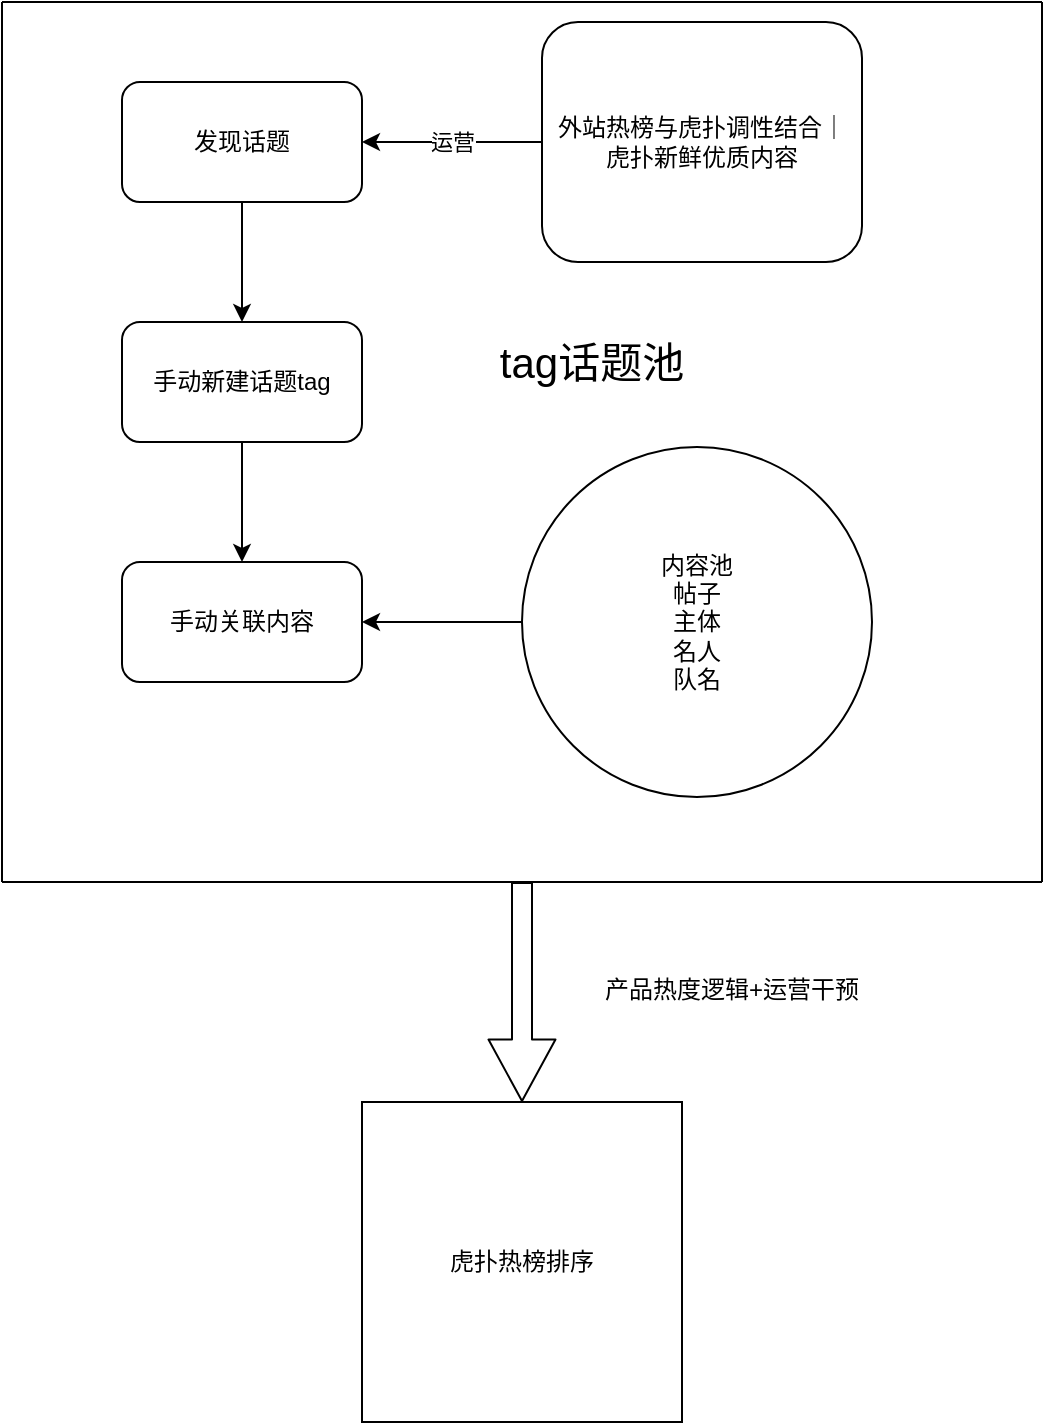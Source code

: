 <mxfile version="14.4.3" type="github"><diagram id="HZWlrgie8WIp0M1QhZZZ" name="Page-1"><mxGraphModel dx="1306" dy="852" grid="1" gridSize="10" guides="1" tooltips="1" connect="1" arrows="1" fold="1" page="1" pageScale="1" pageWidth="827" pageHeight="1169" math="0" shadow="0"><root><mxCell id="0"/><mxCell id="1" parent="0"/><mxCell id="J6jCSB1dyrti7ZynD0dt-1" value="发现话题" style="rounded=1;whiteSpace=wrap;html=1;" parent="1" vertex="1"><mxGeometry x="100" y="120" width="120" height="60" as="geometry"/></mxCell><mxCell id="fl0qowaEnv3m5JJGqabM-1" value="手动新建话题tag" style="rounded=1;whiteSpace=wrap;html=1;" parent="1" vertex="1"><mxGeometry x="100" y="240" width="120" height="60" as="geometry"/></mxCell><mxCell id="fl0qowaEnv3m5JJGqabM-2" value="手动关联内容" style="rounded=1;whiteSpace=wrap;html=1;" parent="1" vertex="1"><mxGeometry x="100" y="360" width="120" height="60" as="geometry"/></mxCell><mxCell id="fl0qowaEnv3m5JJGqabM-4" value="内容池&lt;br&gt;帖子&lt;br&gt;主体&lt;br&gt;名人&lt;br&gt;队名" style="ellipse;whiteSpace=wrap;html=1;aspect=fixed;" parent="1" vertex="1"><mxGeometry x="300" y="302.5" width="175" height="175" as="geometry"/></mxCell><mxCell id="fl0qowaEnv3m5JJGqabM-5" value="" style="endArrow=classic;html=1;exitX=0;exitY=0.5;exitDx=0;exitDy=0;entryX=1;entryY=0.5;entryDx=0;entryDy=0;" parent="1" source="fl0qowaEnv3m5JJGqabM-4" target="fl0qowaEnv3m5JJGqabM-2" edge="1"><mxGeometry width="50" height="50" relative="1" as="geometry"><mxPoint x="380" y="340" as="sourcePoint"/><mxPoint x="430" y="290" as="targetPoint"/></mxGeometry></mxCell><mxCell id="fl0qowaEnv3m5JJGqabM-6" value="外站热榜与虎扑调性结合｜&lt;br&gt;虎扑新鲜优质内容" style="rounded=1;whiteSpace=wrap;html=1;" parent="1" vertex="1"><mxGeometry x="310" y="90" width="160" height="120" as="geometry"/></mxCell><mxCell id="fl0qowaEnv3m5JJGqabM-7" value="" style="endArrow=classic;html=1;exitX=0;exitY=0.5;exitDx=0;exitDy=0;entryX=1;entryY=0.5;entryDx=0;entryDy=0;" parent="1" source="fl0qowaEnv3m5JJGqabM-6" target="J6jCSB1dyrti7ZynD0dt-1" edge="1"><mxGeometry relative="1" as="geometry"><mxPoint x="350" y="300" as="sourcePoint"/><mxPoint x="450" y="300" as="targetPoint"/></mxGeometry></mxCell><mxCell id="fl0qowaEnv3m5JJGqabM-8" value="运营" style="edgeLabel;resizable=0;html=1;align=center;verticalAlign=middle;" parent="fl0qowaEnv3m5JJGqabM-7" connectable="0" vertex="1"><mxGeometry relative="1" as="geometry"/></mxCell><mxCell id="fl0qowaEnv3m5JJGqabM-9" value="" style="endArrow=classic;html=1;exitX=0.5;exitY=1;exitDx=0;exitDy=0;entryX=0.5;entryY=0;entryDx=0;entryDy=0;" parent="1" source="J6jCSB1dyrti7ZynD0dt-1" target="fl0qowaEnv3m5JJGqabM-1" edge="1"><mxGeometry width="50" height="50" relative="1" as="geometry"><mxPoint x="380" y="330" as="sourcePoint"/><mxPoint x="430" y="280" as="targetPoint"/></mxGeometry></mxCell><mxCell id="fl0qowaEnv3m5JJGqabM-10" value="" style="endArrow=classic;html=1;exitX=0.5;exitY=1;exitDx=0;exitDy=0;entryX=0.5;entryY=0;entryDx=0;entryDy=0;" parent="1" source="fl0qowaEnv3m5JJGqabM-1" target="fl0qowaEnv3m5JJGqabM-2" edge="1"><mxGeometry width="50" height="50" relative="1" as="geometry"><mxPoint x="380" y="330" as="sourcePoint"/><mxPoint x="430" y="280" as="targetPoint"/></mxGeometry></mxCell><mxCell id="fl0qowaEnv3m5JJGqabM-12" value="" style="endArrow=none;html=1;" parent="1" edge="1"><mxGeometry width="50" height="50" relative="1" as="geometry"><mxPoint x="40" y="80" as="sourcePoint"/><mxPoint x="40" y="520" as="targetPoint"/></mxGeometry></mxCell><mxCell id="fl0qowaEnv3m5JJGqabM-13" value="" style="endArrow=none;html=1;" parent="1" edge="1"><mxGeometry width="50" height="50" relative="1" as="geometry"><mxPoint x="560" y="80" as="sourcePoint"/><mxPoint x="560" y="520" as="targetPoint"/></mxGeometry></mxCell><mxCell id="fl0qowaEnv3m5JJGqabM-14" value="" style="endArrow=none;html=1;" parent="1" edge="1"><mxGeometry width="50" height="50" relative="1" as="geometry"><mxPoint x="560" y="520" as="sourcePoint"/><mxPoint x="40" y="520" as="targetPoint"/></mxGeometry></mxCell><mxCell id="fl0qowaEnv3m5JJGqabM-15" value="" style="endArrow=none;html=1;" parent="1" edge="1"><mxGeometry width="50" height="50" relative="1" as="geometry"><mxPoint x="560" y="80" as="sourcePoint"/><mxPoint x="40" y="80" as="targetPoint"/></mxGeometry></mxCell><mxCell id="fl0qowaEnv3m5JJGqabM-16" value="&lt;font style=&quot;font-size: 21px&quot;&gt;tag话题池&lt;/font&gt;" style="text;html=1;strokeColor=none;fillColor=none;align=center;verticalAlign=middle;whiteSpace=wrap;rounded=0;" parent="1" vertex="1"><mxGeometry x="230" y="230" width="210" height="60" as="geometry"/></mxCell><mxCell id="fl0qowaEnv3m5JJGqabM-17" value="虎扑热榜排序" style="whiteSpace=wrap;html=1;aspect=fixed;" parent="1" vertex="1"><mxGeometry x="220" y="630" width="160" height="160" as="geometry"/></mxCell><mxCell id="fl0qowaEnv3m5JJGqabM-21" value="" style="shape=flexArrow;endArrow=classic;html=1;endWidth=22.5;endSize=9.9;entryX=0.5;entryY=0;entryDx=0;entryDy=0;" parent="1" target="fl0qowaEnv3m5JJGqabM-17" edge="1"><mxGeometry width="50" height="50" relative="1" as="geometry"><mxPoint x="300" y="520" as="sourcePoint"/><mxPoint x="440" y="590" as="targetPoint"/></mxGeometry></mxCell><mxCell id="fl0qowaEnv3m5JJGqabM-22" value="产品热度逻辑+运营干预" style="text;html=1;strokeColor=none;fillColor=none;align=center;verticalAlign=middle;whiteSpace=wrap;rounded=0;" parent="1" vertex="1"><mxGeometry x="250" y="564" width="310" height="20" as="geometry"/></mxCell></root></mxGraphModel></diagram></mxfile>